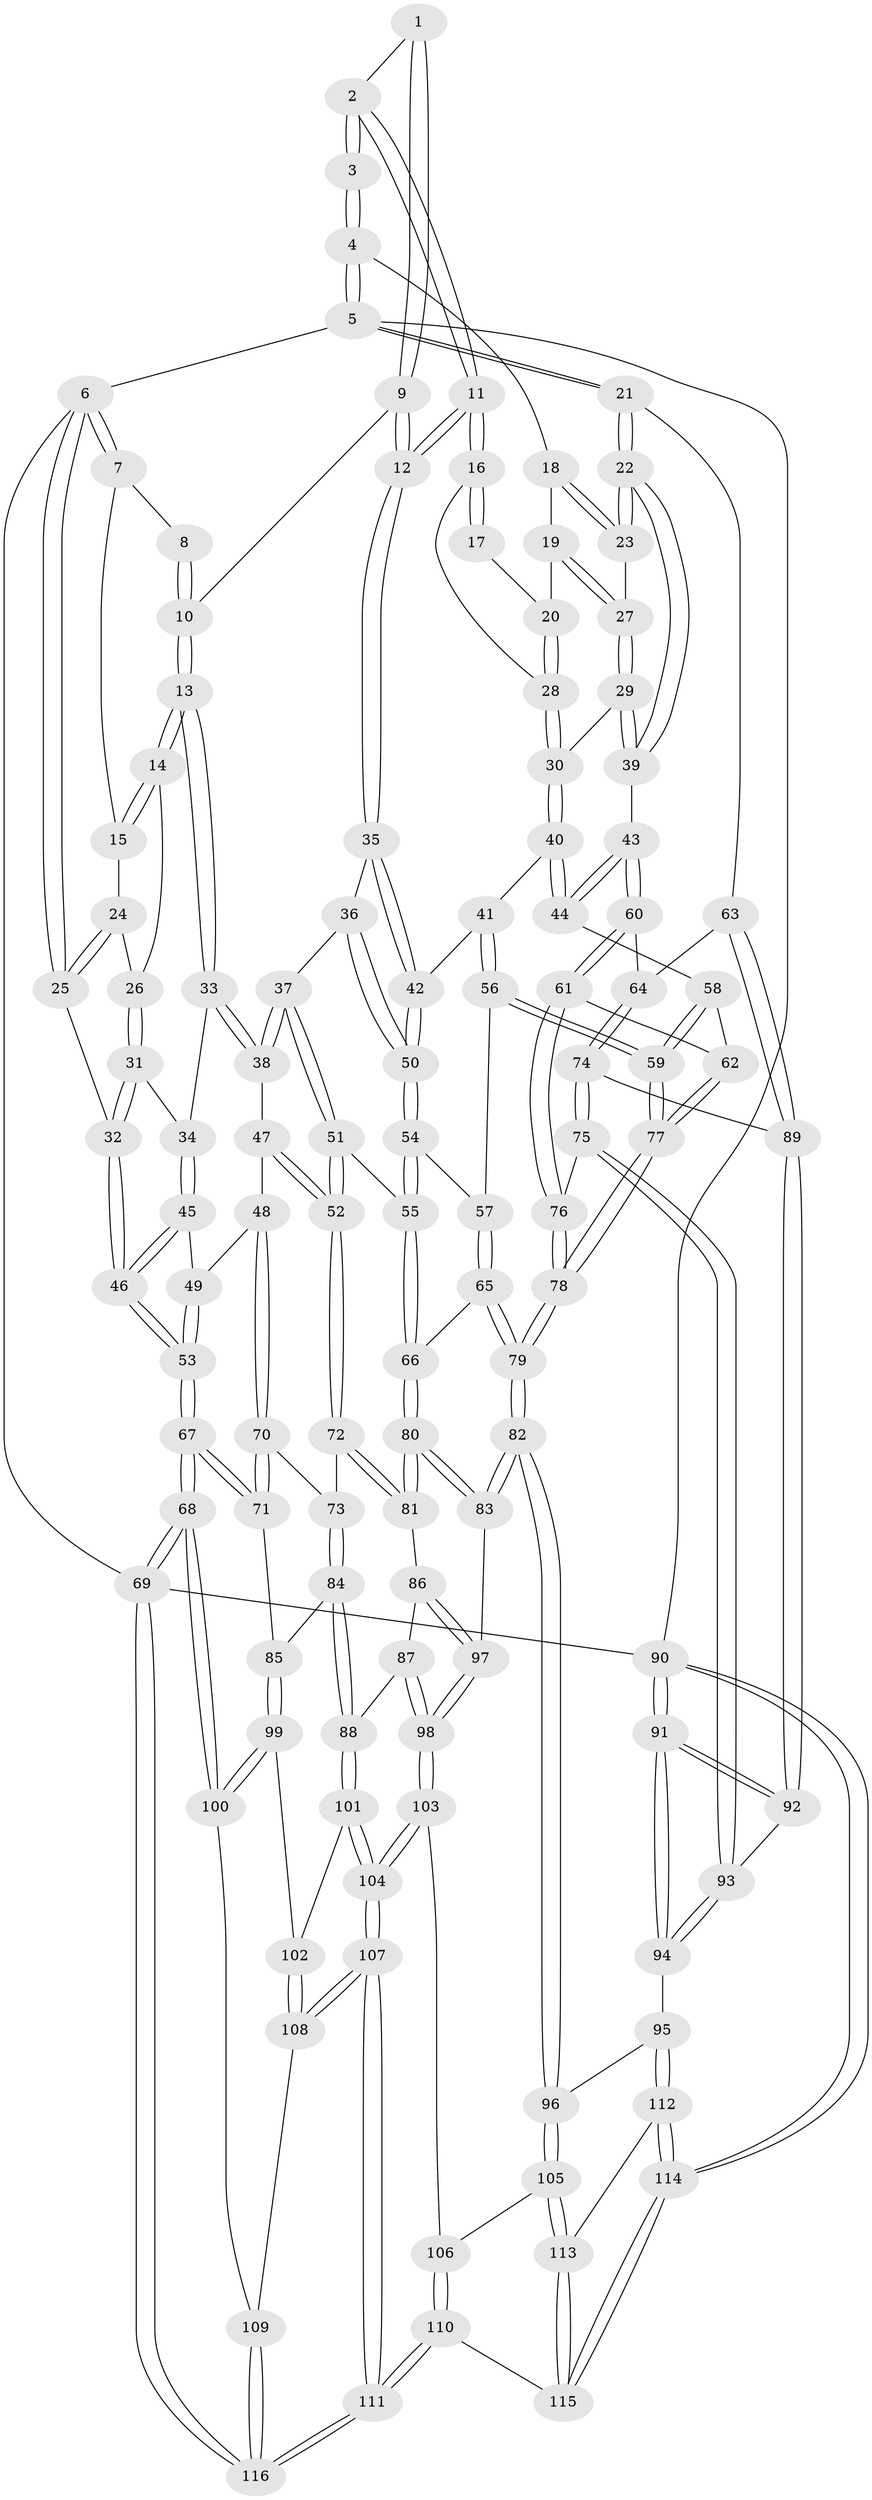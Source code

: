 // coarse degree distribution, {3: 0.2978723404255319, 4: 0.5531914893617021, 2: 0.0425531914893617, 5: 0.0851063829787234, 6: 0.02127659574468085}
// Generated by graph-tools (version 1.1) at 2025/38/03/04/25 23:38:24]
// undirected, 116 vertices, 287 edges
graph export_dot {
  node [color=gray90,style=filled];
  1 [pos="+0.49159273206317256+0"];
  2 [pos="+0.5803775230802106+0"];
  3 [pos="+0.7925434443983806+0"];
  4 [pos="+0.9124491928947829+0"];
  5 [pos="+1+0"];
  6 [pos="+0+0"];
  7 [pos="+0.19878842872963487+0"];
  8 [pos="+0.3455052602364226+0"];
  9 [pos="+0.46088592587882077+0.07899125861568312"];
  10 [pos="+0.3760005252033839+0.08155872788226268"];
  11 [pos="+0.5701980435443789+0.16032636288874827"];
  12 [pos="+0.5622305308665874+0.1638673761548035"];
  13 [pos="+0.27703142021555455+0.14169948106378846"];
  14 [pos="+0.20809051309339233+0"];
  15 [pos="+0.1995019765298199+0"];
  16 [pos="+0.6474514463926238+0.15403356420812836"];
  17 [pos="+0.7654739397126578+0"];
  18 [pos="+0.8760725611379403+0"];
  19 [pos="+0.7761836301875861+0.09001605963961788"];
  20 [pos="+0.7550200105492981+0.09434615864684298"];
  21 [pos="+1+0.26335308603937313"];
  22 [pos="+1+0.2540446708257789"];
  23 [pos="+0.861940631358643+0.10350291066494141"];
  24 [pos="+0.05306882127468639+0.06555767223431071"];
  25 [pos="+0+0.016351280483415526"];
  26 [pos="+0.10126113574295426+0.10764641164961927"];
  27 [pos="+0.8261649658824507+0.11949019647712206"];
  28 [pos="+0.6515110763623527+0.15583407778899133"];
  29 [pos="+0.7717787463111258+0.19442378098552796"];
  30 [pos="+0.6717073173368727+0.17191318368117417"];
  31 [pos="+0.10931071055037804+0.1523715227475746"];
  32 [pos="+0+0.15939601486866323"];
  33 [pos="+0.2707657512896938+0.1743902430909275"];
  34 [pos="+0.16367812755358263+0.20648025244806917"];
  35 [pos="+0.5310371042646629+0.2167283893653801"];
  36 [pos="+0.47692838027483075+0.2494279866046367"];
  37 [pos="+0.40147419120352934+0.26921900071127536"];
  38 [pos="+0.3120826028662008+0.23058641345015732"];
  39 [pos="+0.8721229816477605+0.28850048302905795"];
  40 [pos="+0.7038500335580143+0.316182773492896"];
  41 [pos="+0.6034510642718561+0.34123011795901076"];
  42 [pos="+0.5934721501464728+0.32772791015083125"];
  43 [pos="+0.8459247674790198+0.31700146626073367"];
  44 [pos="+0.7307865051720174+0.3375533514787289"];
  45 [pos="+0.14327388891031448+0.23298526619373103"];
  46 [pos="+0+0.2481784560460183"];
  47 [pos="+0.289194373399189+0.2803860427658321"];
  48 [pos="+0.18051039154436802+0.39995788064676396"];
  49 [pos="+0.13294690412875187+0.3044270075985694"];
  50 [pos="+0.5052601546347482+0.37466454275865624"];
  51 [pos="+0.39423019449737307+0.4202368132272214"];
  52 [pos="+0.31227900819572435+0.470947505872583"];
  53 [pos="+0+0.4088464627600626"];
  54 [pos="+0.5053297097543809+0.3855792781766535"];
  55 [pos="+0.4233145252655322+0.43040839881397175"];
  56 [pos="+0.6006524350440668+0.42579469863635905"];
  57 [pos="+0.5710990977630569+0.4255673837699772"];
  58 [pos="+0.7205261079929504+0.37258875365818017"];
  59 [pos="+0.6105866151407163+0.43632298651867674"];
  60 [pos="+0.8386067646228914+0.3963095063020623"];
  61 [pos="+0.7655972463362576+0.4682634589132778"];
  62 [pos="+0.747547874112432+0.4573855756418434"];
  63 [pos="+1+0.35416070409814643"];
  64 [pos="+0.8825806829222823+0.45579789061513526"];
  65 [pos="+0.4937649774130729+0.47374186703599963"];
  66 [pos="+0.45317972851303345+0.46065980089430103"];
  67 [pos="+0+0.47189714910295233"];
  68 [pos="+0+0.8516988057588927"];
  69 [pos="+0+1"];
  70 [pos="+0.18025108429362244+0.448609015538437"];
  71 [pos="+0.031243513625074413+0.5060431881029257"];
  72 [pos="+0.29822551118373636+0.48495708041409624"];
  73 [pos="+0.2648520806742212+0.4907643356948485"];
  74 [pos="+0.8725688179241116+0.5460961038553275"];
  75 [pos="+0.8557618288261054+0.5720579344505771"];
  76 [pos="+0.7879429034291696+0.5406512225776341"];
  77 [pos="+0.6257977112005734+0.4741563266324387"];
  78 [pos="+0.6100695041429876+0.6187899890767075"];
  79 [pos="+0.5829619768855966+0.6617236927282699"];
  80 [pos="+0.4356717930022017+0.5968179222787409"];
  81 [pos="+0.3968065734217295+0.5902126370517958"];
  82 [pos="+0.5826335918049663+0.6625966592544932"];
  83 [pos="+0.5536553574960874+0.6596972390423939"];
  84 [pos="+0.23877260239905265+0.6058658589637925"];
  85 [pos="+0.1190982539878226+0.6382212878869332"];
  86 [pos="+0.3586754657400805+0.6337502502416719"];
  87 [pos="+0.33995515470407567+0.6469941316267163"];
  88 [pos="+0.2697989234338228+0.6663026163890721"];
  89 [pos="+1+0.4026774937972786"];
  90 [pos="+1+1"];
  91 [pos="+1+1"];
  92 [pos="+1+0.46190536017168815"];
  93 [pos="+0.8754400846760664+0.6237000292067016"];
  94 [pos="+0.88559759980184+0.7052529080879558"];
  95 [pos="+0.6723351636261736+0.761789369149653"];
  96 [pos="+0.6084934888856033+0.7136060038188475"];
  97 [pos="+0.4076818908473558+0.7340908114706802"];
  98 [pos="+0.37852739430444604+0.7567148293738076"];
  99 [pos="+0.11311439737094235+0.7356364352845697"];
  100 [pos="+0.04696571014178866+0.7861279927375447"];
  101 [pos="+0.2582747847117751+0.7325174799713632"];
  102 [pos="+0.1760231736417489+0.7465569474068304"];
  103 [pos="+0.3358224071056739+0.8081818197525421"];
  104 [pos="+0.33402919412268445+0.8084684131374169"];
  105 [pos="+0.48818142160975525+0.8545532277139999"];
  106 [pos="+0.4008306448661661+0.843839770849387"];
  107 [pos="+0.274672701663128+0.8990232779259126"];
  108 [pos="+0.20794265985679772+0.8802745155016172"];
  109 [pos="+0.14495284194623914+0.8886909882364638"];
  110 [pos="+0.4109801151661301+1"];
  111 [pos="+0.31422859287576244+1"];
  112 [pos="+0.6833807654026957+0.8215419258542619"];
  113 [pos="+0.5322116072721099+1"];
  114 [pos="+1+1"];
  115 [pos="+0.516888547357091+1"];
  116 [pos="+0+1"];
  1 -- 2;
  1 -- 9;
  1 -- 9;
  2 -- 3;
  2 -- 3;
  2 -- 11;
  2 -- 11;
  3 -- 4;
  3 -- 4;
  4 -- 5;
  4 -- 5;
  4 -- 18;
  5 -- 6;
  5 -- 21;
  5 -- 21;
  5 -- 90;
  6 -- 7;
  6 -- 7;
  6 -- 25;
  6 -- 25;
  6 -- 69;
  7 -- 8;
  7 -- 15;
  8 -- 10;
  8 -- 10;
  9 -- 10;
  9 -- 12;
  9 -- 12;
  10 -- 13;
  10 -- 13;
  11 -- 12;
  11 -- 12;
  11 -- 16;
  11 -- 16;
  12 -- 35;
  12 -- 35;
  13 -- 14;
  13 -- 14;
  13 -- 33;
  13 -- 33;
  14 -- 15;
  14 -- 15;
  14 -- 26;
  15 -- 24;
  16 -- 17;
  16 -- 17;
  16 -- 28;
  17 -- 20;
  18 -- 19;
  18 -- 23;
  18 -- 23;
  19 -- 20;
  19 -- 27;
  19 -- 27;
  20 -- 28;
  20 -- 28;
  21 -- 22;
  21 -- 22;
  21 -- 63;
  22 -- 23;
  22 -- 23;
  22 -- 39;
  22 -- 39;
  23 -- 27;
  24 -- 25;
  24 -- 25;
  24 -- 26;
  25 -- 32;
  26 -- 31;
  26 -- 31;
  27 -- 29;
  27 -- 29;
  28 -- 30;
  28 -- 30;
  29 -- 30;
  29 -- 39;
  29 -- 39;
  30 -- 40;
  30 -- 40;
  31 -- 32;
  31 -- 32;
  31 -- 34;
  32 -- 46;
  32 -- 46;
  33 -- 34;
  33 -- 38;
  33 -- 38;
  34 -- 45;
  34 -- 45;
  35 -- 36;
  35 -- 42;
  35 -- 42;
  36 -- 37;
  36 -- 50;
  36 -- 50;
  37 -- 38;
  37 -- 38;
  37 -- 51;
  37 -- 51;
  38 -- 47;
  39 -- 43;
  40 -- 41;
  40 -- 44;
  40 -- 44;
  41 -- 42;
  41 -- 56;
  41 -- 56;
  42 -- 50;
  42 -- 50;
  43 -- 44;
  43 -- 44;
  43 -- 60;
  43 -- 60;
  44 -- 58;
  45 -- 46;
  45 -- 46;
  45 -- 49;
  46 -- 53;
  46 -- 53;
  47 -- 48;
  47 -- 52;
  47 -- 52;
  48 -- 49;
  48 -- 70;
  48 -- 70;
  49 -- 53;
  49 -- 53;
  50 -- 54;
  50 -- 54;
  51 -- 52;
  51 -- 52;
  51 -- 55;
  52 -- 72;
  52 -- 72;
  53 -- 67;
  53 -- 67;
  54 -- 55;
  54 -- 55;
  54 -- 57;
  55 -- 66;
  55 -- 66;
  56 -- 57;
  56 -- 59;
  56 -- 59;
  57 -- 65;
  57 -- 65;
  58 -- 59;
  58 -- 59;
  58 -- 62;
  59 -- 77;
  59 -- 77;
  60 -- 61;
  60 -- 61;
  60 -- 64;
  61 -- 62;
  61 -- 76;
  61 -- 76;
  62 -- 77;
  62 -- 77;
  63 -- 64;
  63 -- 89;
  63 -- 89;
  64 -- 74;
  64 -- 74;
  65 -- 66;
  65 -- 79;
  65 -- 79;
  66 -- 80;
  66 -- 80;
  67 -- 68;
  67 -- 68;
  67 -- 71;
  67 -- 71;
  68 -- 69;
  68 -- 69;
  68 -- 100;
  68 -- 100;
  69 -- 116;
  69 -- 116;
  69 -- 90;
  70 -- 71;
  70 -- 71;
  70 -- 73;
  71 -- 85;
  72 -- 73;
  72 -- 81;
  72 -- 81;
  73 -- 84;
  73 -- 84;
  74 -- 75;
  74 -- 75;
  74 -- 89;
  75 -- 76;
  75 -- 93;
  75 -- 93;
  76 -- 78;
  76 -- 78;
  77 -- 78;
  77 -- 78;
  78 -- 79;
  78 -- 79;
  79 -- 82;
  79 -- 82;
  80 -- 81;
  80 -- 81;
  80 -- 83;
  80 -- 83;
  81 -- 86;
  82 -- 83;
  82 -- 83;
  82 -- 96;
  82 -- 96;
  83 -- 97;
  84 -- 85;
  84 -- 88;
  84 -- 88;
  85 -- 99;
  85 -- 99;
  86 -- 87;
  86 -- 97;
  86 -- 97;
  87 -- 88;
  87 -- 98;
  87 -- 98;
  88 -- 101;
  88 -- 101;
  89 -- 92;
  89 -- 92;
  90 -- 91;
  90 -- 91;
  90 -- 114;
  90 -- 114;
  91 -- 92;
  91 -- 92;
  91 -- 94;
  91 -- 94;
  92 -- 93;
  93 -- 94;
  93 -- 94;
  94 -- 95;
  95 -- 96;
  95 -- 112;
  95 -- 112;
  96 -- 105;
  96 -- 105;
  97 -- 98;
  97 -- 98;
  98 -- 103;
  98 -- 103;
  99 -- 100;
  99 -- 100;
  99 -- 102;
  100 -- 109;
  101 -- 102;
  101 -- 104;
  101 -- 104;
  102 -- 108;
  102 -- 108;
  103 -- 104;
  103 -- 104;
  103 -- 106;
  104 -- 107;
  104 -- 107;
  105 -- 106;
  105 -- 113;
  105 -- 113;
  106 -- 110;
  106 -- 110;
  107 -- 108;
  107 -- 108;
  107 -- 111;
  107 -- 111;
  108 -- 109;
  109 -- 116;
  109 -- 116;
  110 -- 111;
  110 -- 111;
  110 -- 115;
  111 -- 116;
  111 -- 116;
  112 -- 113;
  112 -- 114;
  112 -- 114;
  113 -- 115;
  113 -- 115;
  114 -- 115;
  114 -- 115;
}
